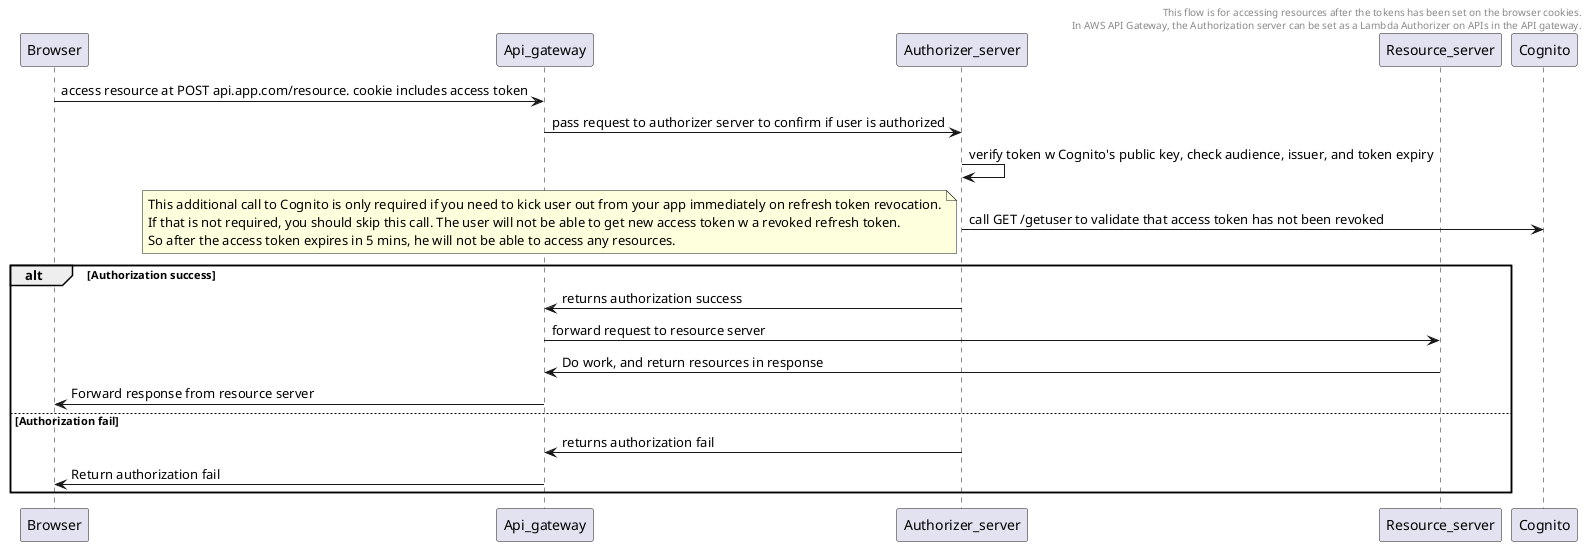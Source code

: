 @startuml

header
This flow is for accessing resources after the tokens has been set on the browser cookies.
In AWS API Gateway, the Authorization server can be set as a Lambda Authorizer on APIs in the API gateway.
endheader

participant Browser
participant Api_gateway
participant Authorizer_server
participant Resource_server
participant Cognito

Browser -> Api_gateway: access resource at POST api.app.com/resource. cookie includes access token
Api_gateway -> Authorizer_server: pass request to authorizer server to confirm if user is authorized
Authorizer_server -> Authorizer_server: verify token w Cognito's public key, check audience, issuer, and token expiry
Authorizer_server -> Cognito: call GET /getuser to validate that access token has not been revoked
note left
This additional call to Cognito is only required if you need to kick user out from your app immediately on refresh token revocation.
If that is not required, you should skip this call. The user will not be able to get new access token w a revoked refresh token.
So after the access token expires in 5 mins, he will not be able to access any resources.
end note
alt Authorization success
Authorizer_server -> Api_gateway: returns authorization success
Api_gateway->Resource_server: forward request to resource server
Resource_server->Api_gateway: Do work, and return resources in response
Api_gateway->Browser: Forward response from resource server

else Authorization fail
Authorizer_server -> Api_gateway: returns authorization fail
Api_gateway -> Browser: Return authorization fail
end


@enduml
